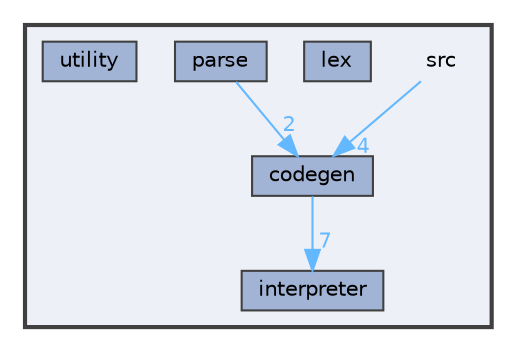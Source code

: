 digraph "src"
{
 // LATEX_PDF_SIZE
  bgcolor="transparent";
  edge [fontname=Helvetica,fontsize=10,labelfontname=Helvetica,labelfontsize=10];
  node [fontname=Helvetica,fontsize=10,shape=box,height=0.2,width=0.4];
  compound=true
  subgraph clusterdir_68267d1309a1af8e8297ef4c3efbcdba {
    graph [ bgcolor="#edf0f7", pencolor="grey25", label="", fontname=Helvetica,fontsize=10 style="filled,bold", URL="dir_68267d1309a1af8e8297ef4c3efbcdba.html",tooltip=""]
    dir_68267d1309a1af8e8297ef4c3efbcdba [shape=plaintext, label="src"];
  dir_7cf1b5e32c0ccac638cac1ebc38d93b6 [label="codegen", fillcolor="#a2b4d6", color="grey25", style="filled", URL="dir_7cf1b5e32c0ccac638cac1ebc38d93b6.html",tooltip=""];
  dir_4904b5727094acb85f1fb3ce4b540d24 [label="interpreter", fillcolor="#a2b4d6", color="grey25", style="filled", URL="dir_4904b5727094acb85f1fb3ce4b540d24.html",tooltip=""];
  dir_7ff9427e30466b9151f09a4371592ba2 [label="lex", fillcolor="#a2b4d6", color="grey25", style="filled", URL="dir_7ff9427e30466b9151f09a4371592ba2.html",tooltip=""];
  dir_4759d2f9f627d6afcfc41fd50fd37848 [label="parse", fillcolor="#a2b4d6", color="grey25", style="filled", URL="dir_4759d2f9f627d6afcfc41fd50fd37848.html",tooltip=""];
  dir_0619a8f54b4fad7043a6de45be8fde0b [label="utility", fillcolor="#a2b4d6", color="grey25", style="filled", URL="dir_0619a8f54b4fad7043a6de45be8fde0b.html",tooltip=""];
  }
  dir_68267d1309a1af8e8297ef4c3efbcdba->dir_7cf1b5e32c0ccac638cac1ebc38d93b6 [headlabel="4", labeldistance=1.5 headhref="dir_000006_000001.html" href="dir_000006_000001.html" color="steelblue1" fontcolor="steelblue1"];
  dir_7cf1b5e32c0ccac638cac1ebc38d93b6->dir_4904b5727094acb85f1fb3ce4b540d24 [headlabel="7", labeldistance=1.5 headhref="dir_000001_000003.html" href="dir_000001_000003.html" color="steelblue1" fontcolor="steelblue1"];
  dir_4759d2f9f627d6afcfc41fd50fd37848->dir_7cf1b5e32c0ccac638cac1ebc38d93b6 [headlabel="2", labeldistance=1.5 headhref="dir_000005_000001.html" href="dir_000005_000001.html" color="steelblue1" fontcolor="steelblue1"];
}

